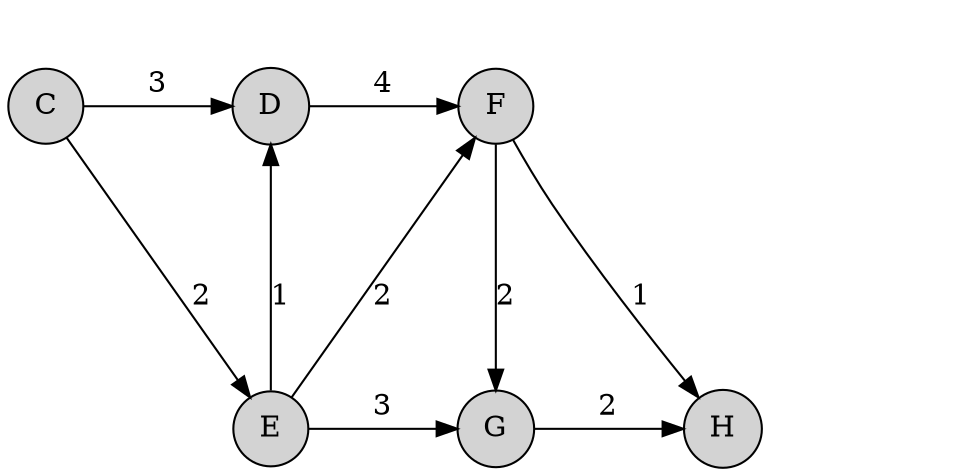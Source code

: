 digraph network { 
	rankdir=TB;
	node [shape=circle, style=filled]
	edge [minlen=2]
	
	/* Nodes */
	"C" [color=""]
	"E" [color=""]
	"D" [color=""]
	"G" [color=""]
	"F" [color=""]
	"H" [color=""]
	
	
	/* Edges */
	"C" -> "E" [label="2"]
	"C" -> "D" [label="3"]
	"E" -> "D" [label="1"]
	"E" -> "G" [label="3"]
	"E" -> "F" [label="2"]
	"D" -> "F" [label="4"]
	"G" -> "H" [label="2"]
	"F" -> "H" [label="1"]
	"F" -> "G" [label="2"]
	
	
	/* Nodes that have the same rank. */
	{ rank=same; "C" "D" "F" }
	{ rank=same; "E" "G" "H" }
	
	
	"C" [rank="source"]
	"H" [rank="sink"]
	// Source Node
	// Sink Node
	
	/* Legend */
	subgraph legend {
		rankdir=TB;
		rank="same";
		
		"legend1" [shape=none, fillcolor="white", fontname="monospace", fontcolor="white", label=<
			<TABLE BORDER="0">
				<TR><TD>                    </TD></TR>
				<TR><TD>                    </TD></TR>
				<TR><TD>                    </TD></TR>
				<TR><TD>                    </TD></TR>
			</TABLE>>]
	}
}
